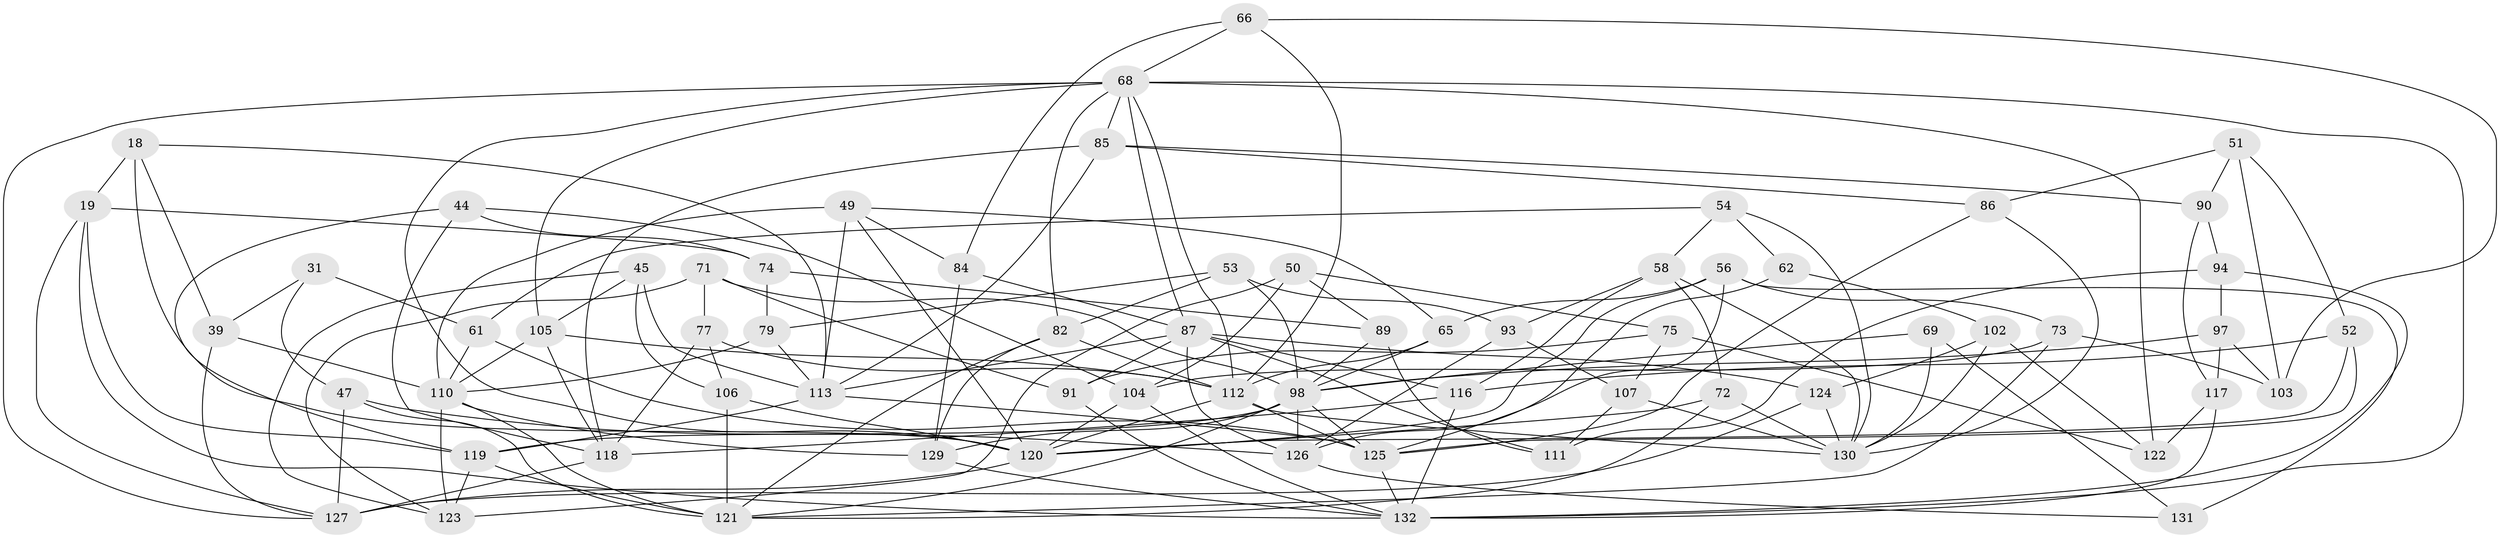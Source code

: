 // original degree distribution, {4: 1.0}
// Generated by graph-tools (version 1.1) at 2025/58/03/09/25 04:58:08]
// undirected, 66 vertices, 167 edges
graph export_dot {
graph [start="1"]
  node [color=gray90,style=filled];
  18 [super="+2"];
  19 [super="+3"];
  31;
  39;
  44;
  45;
  47;
  49 [super="+27"];
  50;
  51;
  52;
  53;
  54 [super="+46"];
  56 [super="+40"];
  58 [super="+1"];
  61 [super="+22"];
  62;
  65;
  66;
  68 [super="+48"];
  69;
  71;
  72;
  73;
  74;
  75;
  77;
  79;
  82 [super="+25"];
  84;
  85 [super="+64+29"];
  86;
  87 [super="+78+76"];
  89;
  90;
  91;
  93;
  94;
  97;
  98 [super="+41+57"];
  102;
  103;
  104 [super="+60"];
  105 [super="+99"];
  106 [super="+100"];
  107;
  110 [super="+88+109"];
  111;
  112 [super="+13+30+67"];
  113 [super="+80+59"];
  116 [super="+101"];
  117;
  118 [super="+81"];
  119 [super="+8"];
  120 [super="+63+34"];
  121 [super="+16+92"];
  122;
  123 [super="+108"];
  124;
  125 [super="+12+23"];
  126 [super="+114+43"];
  127 [super="+96"];
  129 [super="+5"];
  130 [super="+95+128"];
  131;
  132 [super="+115+83"];
  18 -- 19 [weight=2];
  18 -- 39;
  18 -- 120 [weight=2];
  18 -- 113;
  19 -- 74;
  19 -- 119;
  19 -- 132;
  19 -- 127;
  31 -- 61 [weight=2];
  31 -- 47;
  31 -- 39;
  39 -- 110;
  39 -- 127;
  44 -- 74;
  44 -- 118;
  44 -- 119;
  44 -- 104;
  45 -- 105;
  45 -- 106;
  45 -- 123;
  45 -- 113;
  47 -- 121;
  47 -- 127;
  47 -- 126;
  49 -- 65;
  49 -- 84;
  49 -- 120 [weight=2];
  49 -- 110;
  49 -- 113;
  50 -- 89;
  50 -- 75;
  50 -- 104;
  50 -- 123;
  51 -- 103;
  51 -- 52;
  51 -- 90;
  51 -- 86;
  52 -- 116;
  52 -- 120;
  52 -- 125;
  53 -- 79;
  53 -- 93;
  53 -- 82;
  53 -- 98;
  54 -- 62 [weight=2];
  54 -- 61;
  54 -- 58 [weight=2];
  54 -- 130;
  56 -- 73;
  56 -- 131 [weight=2];
  56 -- 65;
  56 -- 120;
  56 -- 125;
  58 -- 93;
  58 -- 72;
  58 -- 130;
  58 -- 116;
  61 -- 125;
  61 -- 110 [weight=2];
  62 -- 126;
  62 -- 102;
  65 -- 98;
  65 -- 112;
  66 -- 84;
  66 -- 103;
  66 -- 112;
  66 -- 68;
  68 -- 105 [weight=2];
  68 -- 132 [weight=3];
  68 -- 82;
  68 -- 85 [weight=2];
  68 -- 120 [weight=2];
  68 -- 122;
  68 -- 127;
  68 -- 87 [weight=2];
  68 -- 112;
  69 -- 131;
  69 -- 130 [weight=2];
  69 -- 98;
  71 -- 77;
  71 -- 91;
  71 -- 123;
  71 -- 98;
  72 -- 121;
  72 -- 120;
  72 -- 130;
  73 -- 103;
  73 -- 121;
  73 -- 104;
  74 -- 79;
  74 -- 89;
  75 -- 107;
  75 -- 122;
  75 -- 91;
  77 -- 106;
  77 -- 112;
  77 -- 118;
  79 -- 113;
  79 -- 110;
  82 -- 129 [weight=2];
  82 -- 112;
  82 -- 121;
  84 -- 129;
  84 -- 87;
  85 -- 118 [weight=2];
  85 -- 90;
  85 -- 86;
  85 -- 113 [weight=2];
  86 -- 125;
  86 -- 130;
  87 -- 124;
  87 -- 113;
  87 -- 116;
  87 -- 111;
  87 -- 91;
  87 -- 126 [weight=2];
  89 -- 111;
  89 -- 98;
  90 -- 94;
  90 -- 117;
  91 -- 132;
  93 -- 107;
  93 -- 126;
  94 -- 97;
  94 -- 111;
  94 -- 132;
  97 -- 117;
  97 -- 103;
  97 -- 98;
  98 -- 126 [weight=2];
  98 -- 129;
  98 -- 121;
  98 -- 119;
  98 -- 125;
  102 -- 122;
  102 -- 124;
  102 -- 130;
  104 -- 120;
  104 -- 132 [weight=2];
  105 -- 118;
  105 -- 110;
  105 -- 112;
  106 -- 121 [weight=2];
  106 -- 120 [weight=2];
  107 -- 111;
  107 -- 130;
  110 -- 121 [weight=2];
  110 -- 123;
  110 -- 129;
  112 -- 120 [weight=2];
  112 -- 130 [weight=3];
  112 -- 125;
  113 -- 119 [weight=2];
  113 -- 125;
  116 -- 118 [weight=2];
  116 -- 132;
  117 -- 122;
  117 -- 132;
  118 -- 127;
  119 -- 123 [weight=2];
  119 -- 121;
  120 -- 127 [weight=2];
  124 -- 127;
  124 -- 130;
  125 -- 132;
  126 -- 131;
  129 -- 132;
}
